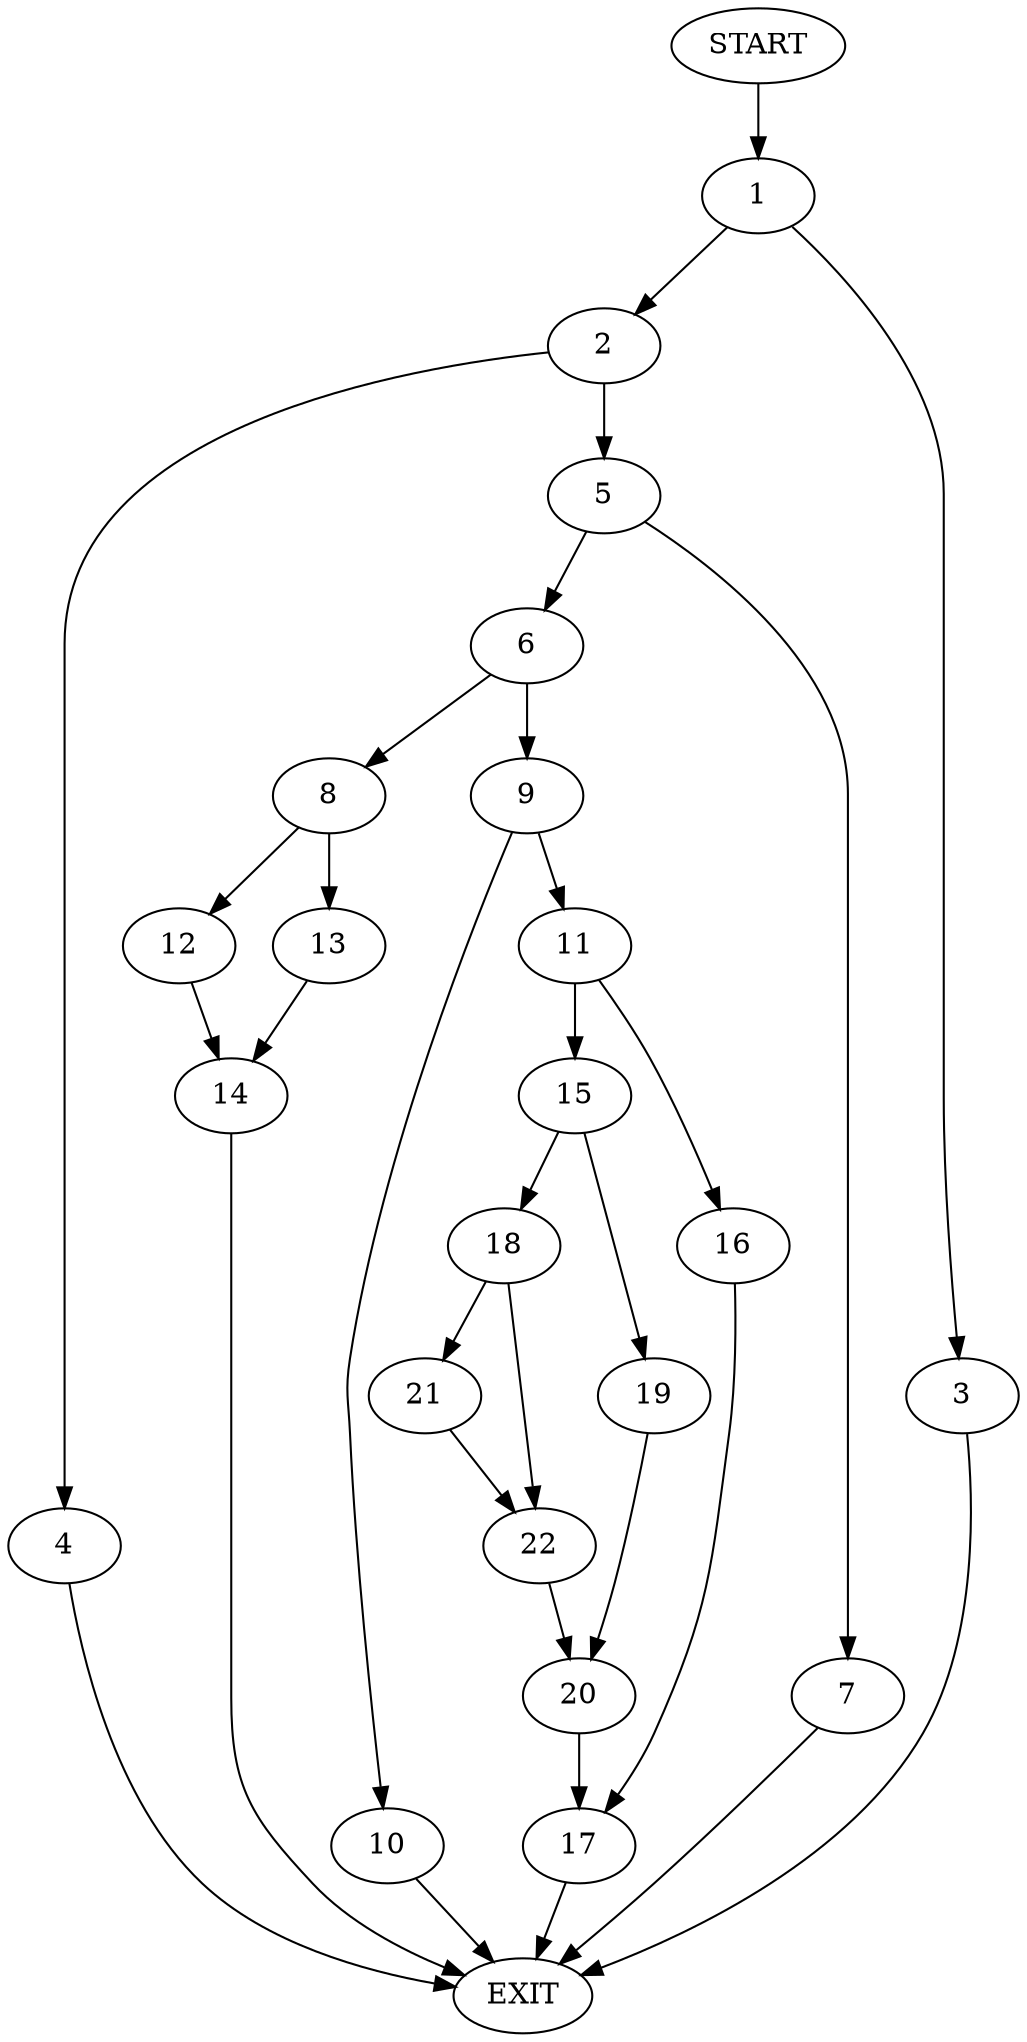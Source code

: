 digraph {
0 [label="START"]
23 [label="EXIT"]
0 -> 1
1 -> 2
1 -> 3
3 -> 23
2 -> 4
2 -> 5
5 -> 6
5 -> 7
4 -> 23
6 -> 8
6 -> 9
7 -> 23
9 -> 10
9 -> 11
8 -> 12
8 -> 13
12 -> 14
13 -> 14
14 -> 23
11 -> 15
11 -> 16
10 -> 23
16 -> 17
15 -> 18
15 -> 19
19 -> 20
18 -> 21
18 -> 22
20 -> 17
21 -> 22
22 -> 20
17 -> 23
}
